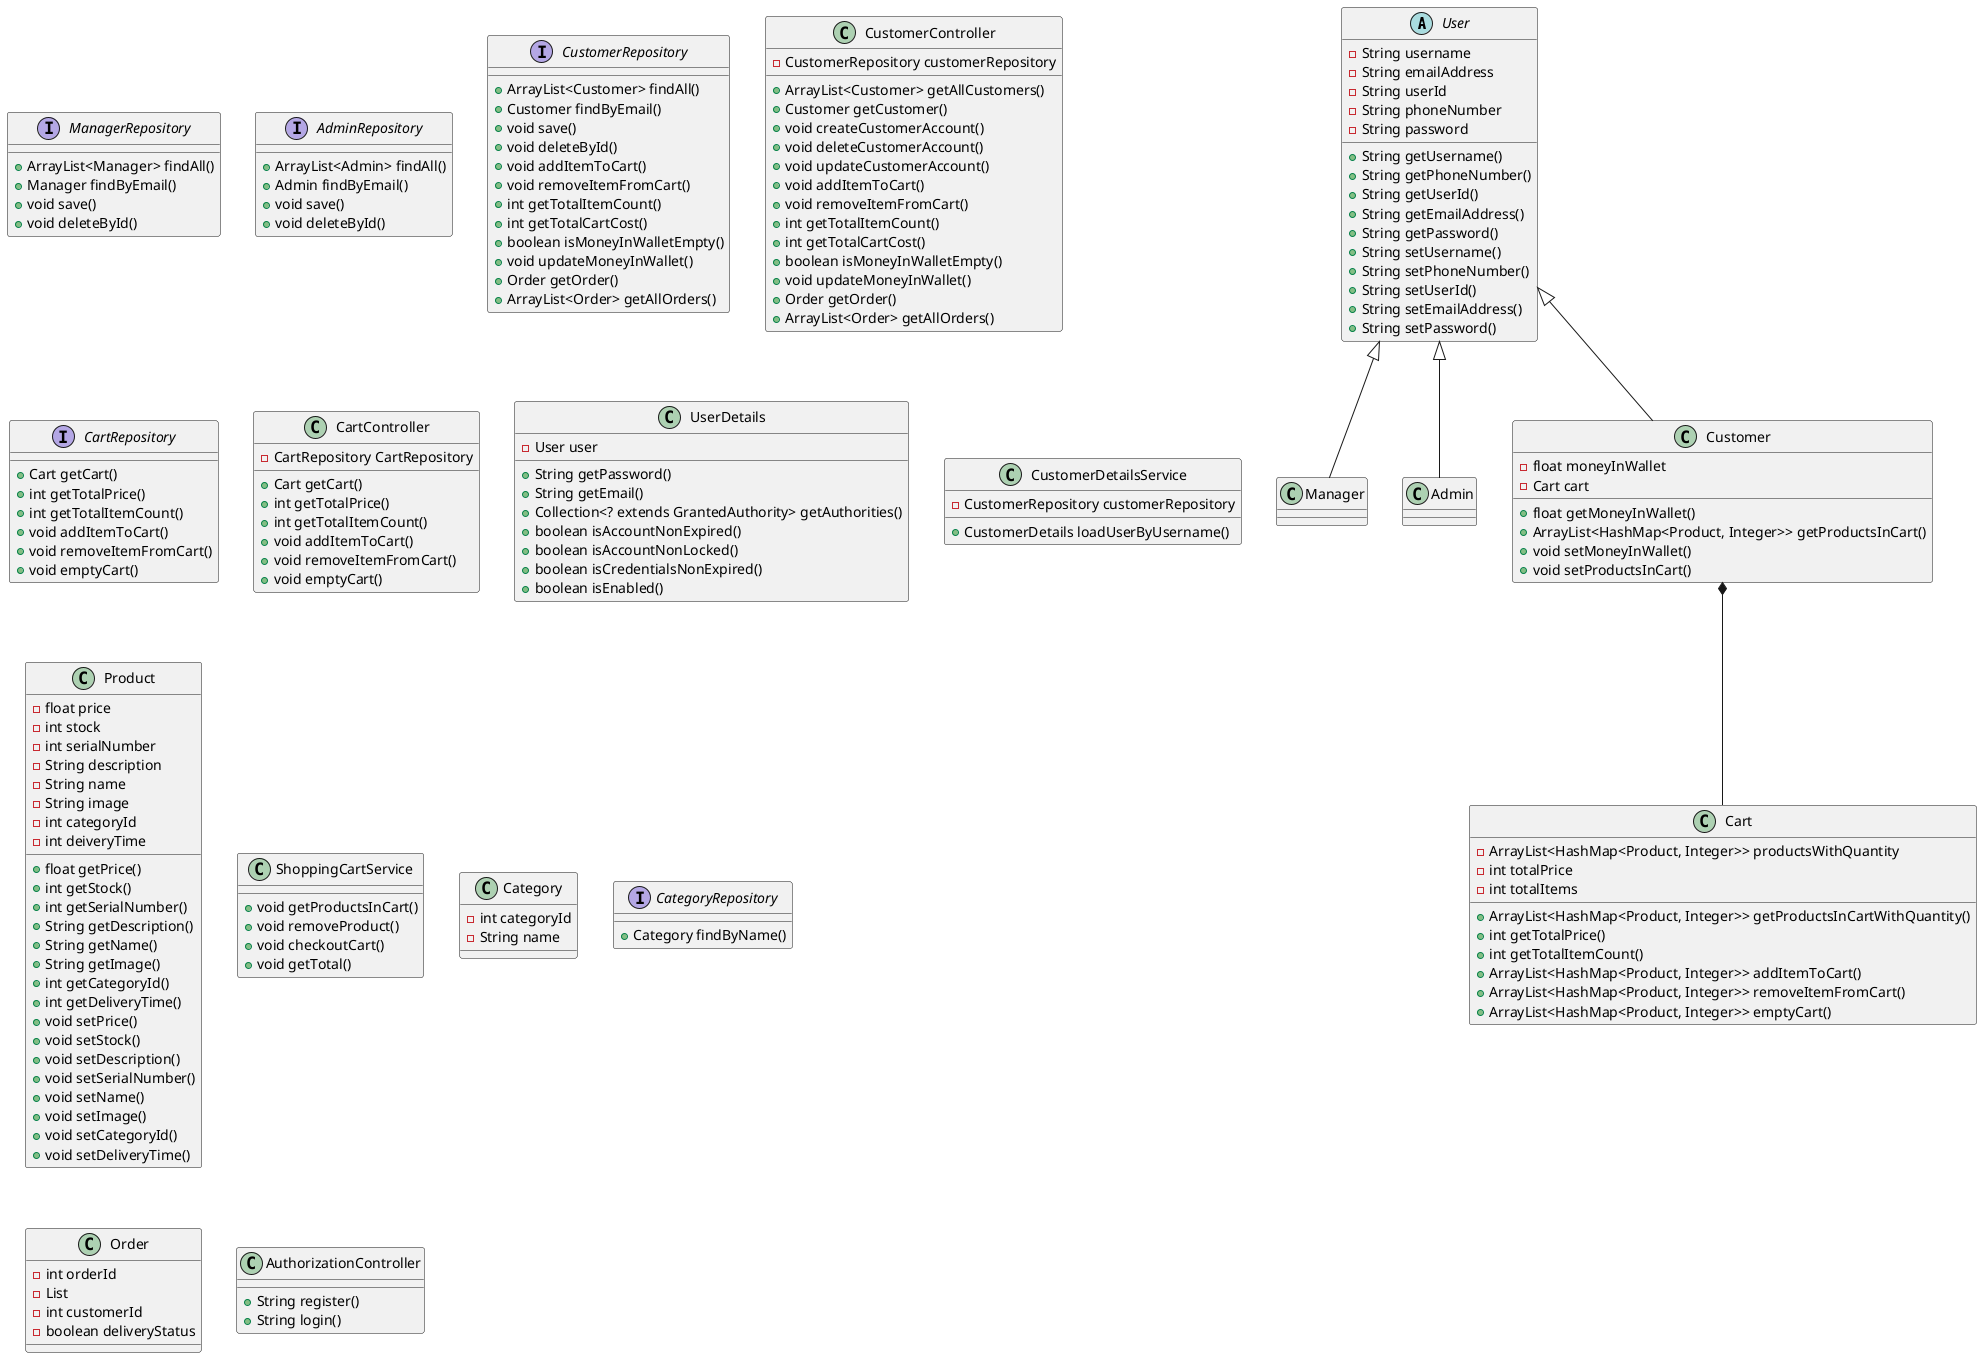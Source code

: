 @startuml Backend

' !theme mars from https://raw.githubusercontent.com/plantuml/plantuml/master/themes

' TODO:All the controllers

' This is not gonna be a table
abstract class User {
  -String username
  -String emailAddress
  -String userId
  -String phoneNumber
  -String password

  +String getUsername()
  +String getPhoneNumber()
  +String getUserId()
  +String getEmailAddress()
  +String getPassword()
  +String setUsername()
  +String setPhoneNumber()
  +String setUserId()
  +String setEmailAddress()
  +String setPassword()
}

' Need to check this
' For now this is a table too
' TODO:What do with the methods?
class Manager Extends User{
  ' +void addItems()
  ' +void removeItems()
  ' +void generateReports()
}

' This extends JPA repository
interface ManagerRepository{
  +ArrayList<Manager> findAll()
  +Manager findByEmail()
  +void save()
  +void deleteById()

}

' TODO:Same as manager what do?
class Admin Extends User{
  ' +void addManager()
  ' +void deleteManager()
}

' This extends JPA repository
interface AdminRepository {
  +ArrayList<Admin> findAll()
  +Admin findByEmail()
  +void save()
  +void deleteById()
}

' Need to check this
class Customer Extends User{
  -float moneyInWallet
  -Cart cart

  +float getMoneyInWallet()
  +ArrayList<HashMap<Product, Integer>> getProductsInCart()
  +void setMoneyInWallet()
  +void setProductsInCart() 
}

class Cart {
  -ArrayList<HashMap<Product, Integer>> productsWithQuantity
  -int totalPrice
  -int totalItems

  +ArrayList<HashMap<Product, Integer>> getProductsInCartWithQuantity()
  +int getTotalPrice()
  +int getTotalItemCount()
  +ArrayList<HashMap<Product, Integer>> addItemToCart()
  +ArrayList<HashMap<Product, Integer>> removeItemFromCart()
  +ArrayList<HashMap<Product, Integer>> emptyCart()
}

Customer *-- Cart

' This extends JPA repository
interface CustomerRepository{
  +ArrayList<Customer> findAll()
	+Customer findByEmail()
  +void save()
  +void deleteById()
  +void addItemToCart()
  +void removeItemFromCart()
  +int getTotalItemCount()
  +int getTotalCartCost()
  +boolean isMoneyInWalletEmpty()
  +void updateMoneyInWallet()
  +Order getOrder()
  +ArrayList<Order> getAllOrders()
}

class CustomerController {
  -CustomerRepository customerRepository
  
  +ArrayList<Customer> getAllCustomers()
  +Customer getCustomer()
  +void createCustomerAccount()
  +void deleteCustomerAccount()
  +void updateCustomerAccount()
  +void addItemToCart()
  +void removeItemFromCart()
  +int getTotalItemCount()
  +int getTotalCartCost()
  +boolean isMoneyInWalletEmpty()
  +void updateMoneyInWallet()
  +Order getOrder()
  +ArrayList<Order> getAllOrders()
}

' This extends JPA repository
interface CartRepository {
  +Cart getCart()
  +int getTotalPrice()
  +int getTotalItemCount()
  +void addItemToCart()
  +void removeItemFromCart()
  +void emptyCart()
}

class CartController {
  -CartRepository CartRepository

  +Cart getCart()
  +int getTotalPrice()
  +int getTotalItemCount()
  +void addItemToCart()
  +void removeItemFromCart()
  +void emptyCart()
}

' This extends "UserDetails" from spring security
' TODO:Login shite
class UserDetails {
  -User user
	+String getPassword()
	+String getEmail()
	+Collection<? extends GrantedAuthority> getAuthorities()
	+boolean isAccountNonExpired()
	+boolean isAccountNonLocked()
	+boolean isCredentialsNonExpired()
	+boolean isEnabled()
}

class CustomerDetailsService{
	-CustomerRepository customerRepository
	+CustomerDetails loadUserByUsername()
}

class Product{
  -float price
  -int stock
  -int serialNumber
  -String description
  -String name
  -String image
  -int categoryId
  -int deiveryTime

  +float getPrice()
  +int getStock()
  +int getSerialNumber()
  +String getDescription()
  +String getName()
  +String getImage()
  +int getCategoryId()
  +int getDeliveryTime()
  +void setPrice()
  +void setStock()
  +void setDescription()
  +void setSerialNumber()
  +void setName()
  +void setImage()
  +void setCategoryId()
  +void setDeliveryTime()
}

' class Order{
'   -Product[] products
'   -String dateOfPlaced
'   -String dateOfArrival
'   +String getDateOfPlaced()
'   +String getDateOfArrival()
'   +void getProducts()
'   +void setProducts()
'   +void setDateOfPlaced()
'   +void setDateOfArrival()
' }

' Customer o-- Product
' Product o-- Order

' Shopping cart
' TODO:Make a cart class and add products here
class ShoppingCartService{

  ' +void addProduct()
  +void getProductsInCart()
  +void removeProduct()
  +void checkoutCart()
  +void getTotal()
}

' Category
' This is is gonna be a table too
class Category{
  -int categoryId
  -String name
}

interface CategoryRepository{
  +Category findByName()
}

' TODO:Order class
' Order
class Order{
  -int orderId
  ' List of maps with product and quantity
  -List
  -int customerId
  -boolean deliveryStatus
  ' Make a method to calculate the max for delivery time
}

' TODO:Auth class
class AuthorizationController{
  +String register()
  +String login()
}
@enduml